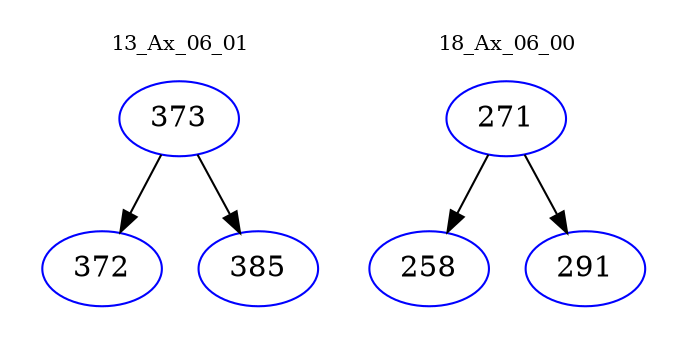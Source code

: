 digraph{
subgraph cluster_0 {
color = white
label = "13_Ax_06_01";
fontsize=10;
T0_373 [label="373", color="blue"]
T0_373 -> T0_372 [color="black"]
T0_372 [label="372", color="blue"]
T0_373 -> T0_385 [color="black"]
T0_385 [label="385", color="blue"]
}
subgraph cluster_1 {
color = white
label = "18_Ax_06_00";
fontsize=10;
T1_271 [label="271", color="blue"]
T1_271 -> T1_258 [color="black"]
T1_258 [label="258", color="blue"]
T1_271 -> T1_291 [color="black"]
T1_291 [label="291", color="blue"]
}
}
